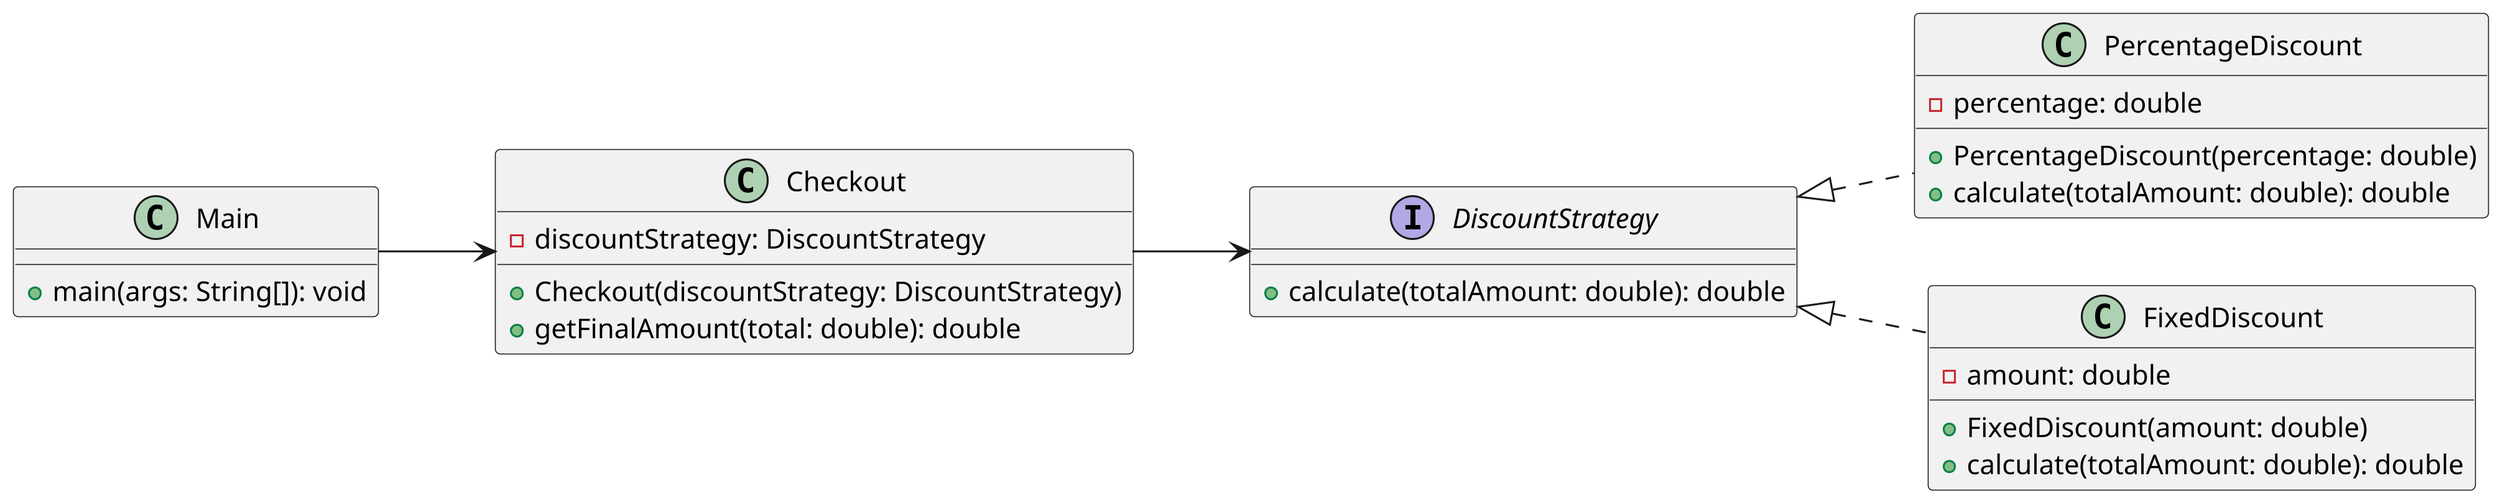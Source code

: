 @startuml
left to right direction
skinparam dpi 300

interface DiscountStrategy {
    +calculate(totalAmount: double): double
}

class PercentageDiscount implements DiscountStrategy {
    -percentage: double
    +PercentageDiscount(percentage: double)
    +calculate(totalAmount: double): double
}

class FixedDiscount implements DiscountStrategy {
    -amount: double
    +FixedDiscount(amount: double)
    +calculate(totalAmount: double): double
}

class Checkout {
    -discountStrategy: DiscountStrategy
    +Checkout(discountStrategy: DiscountStrategy)
    +getFinalAmount(total: double): double
}

class Main {
    +main(args: String[]): void
}

' DiscountStrategy <|.. PercentageDiscount
' DiscountStrategy <|.. FixedDiscount
Checkout --> DiscountStrategy
Main --> Checkout

@enduml
